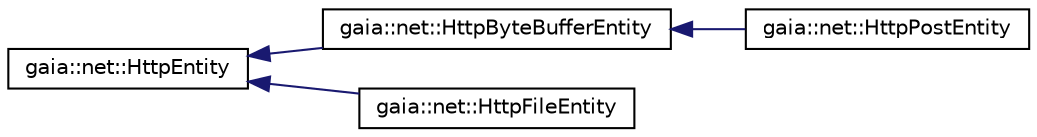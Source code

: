 digraph G
{
  edge [fontname="Helvetica",fontsize="10",labelfontname="Helvetica",labelfontsize="10"];
  node [fontname="Helvetica",fontsize="10",shape=record];
  rankdir=LR;
  Node1 [label="gaia::net::HttpEntity",height=0.2,width=0.4,color="black", fillcolor="white", style="filled",URL="$d3/d5f/classgaia_1_1net_1_1_http_entity.html",tooltip="An entity represent data that will be put in content field during request."];
  Node1 -> Node2 [dir=back,color="midnightblue",fontsize="10",style="solid",fontname="Helvetica"];
  Node2 [label="gaia::net::HttpByteBufferEntity",height=0.2,width=0.4,color="black", fillcolor="white", style="filled",URL="$d9/d19/classgaia_1_1net_1_1_http_byte_buffer_entity.html",tooltip="A base class of all byte stream based entity."];
  Node2 -> Node3 [dir=back,color="midnightblue",fontsize="10",style="solid",fontname="Helvetica"];
  Node3 [label="gaia::net::HttpPostEntity",height=0.2,width=0.4,color="black", fillcolor="white", style="filled",URL="$db/dba/classgaia_1_1net_1_1_http_post_entity.html",tooltip="HttpPostEntity transforms post key/value pair to byte stream."];
  Node1 -> Node4 [dir=back,color="midnightblue",fontsize="10",style="solid",fontname="Helvetica"];
  Node4 [label="gaia::net::HttpFileEntity",height=0.2,width=0.4,color="black", fillcolor="white", style="filled",URL="$d3/d2b/classgaia_1_1net_1_1_http_file_entity.html",tooltip="Supply a data contained in a file to an HttpRequest."];
}

